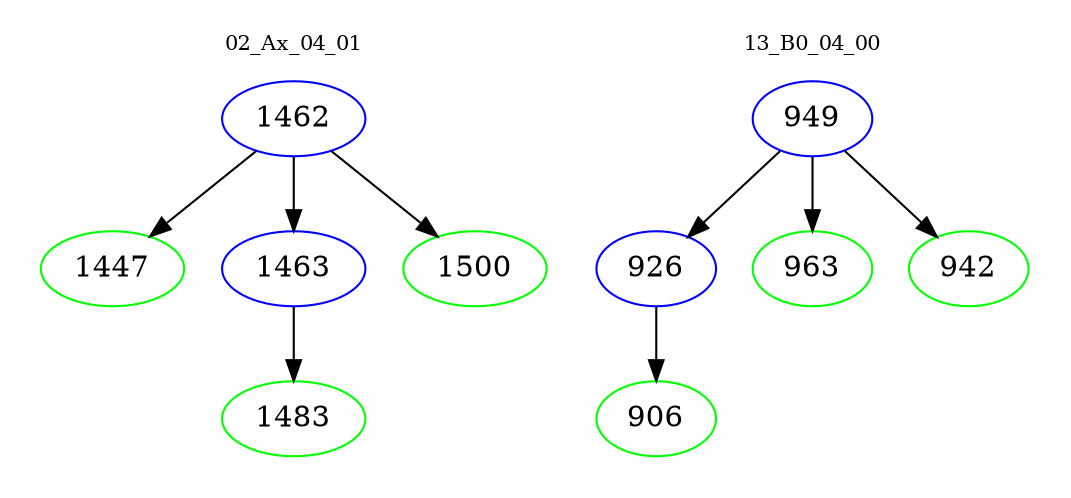 digraph{
subgraph cluster_0 {
color = white
label = "02_Ax_04_01";
fontsize=10;
T0_1462 [label="1462", color="blue"]
T0_1462 -> T0_1447 [color="black"]
T0_1447 [label="1447", color="green"]
T0_1462 -> T0_1463 [color="black"]
T0_1463 [label="1463", color="blue"]
T0_1463 -> T0_1483 [color="black"]
T0_1483 [label="1483", color="green"]
T0_1462 -> T0_1500 [color="black"]
T0_1500 [label="1500", color="green"]
}
subgraph cluster_1 {
color = white
label = "13_B0_04_00";
fontsize=10;
T1_949 [label="949", color="blue"]
T1_949 -> T1_926 [color="black"]
T1_926 [label="926", color="blue"]
T1_926 -> T1_906 [color="black"]
T1_906 [label="906", color="green"]
T1_949 -> T1_963 [color="black"]
T1_963 [label="963", color="green"]
T1_949 -> T1_942 [color="black"]
T1_942 [label="942", color="green"]
}
}
